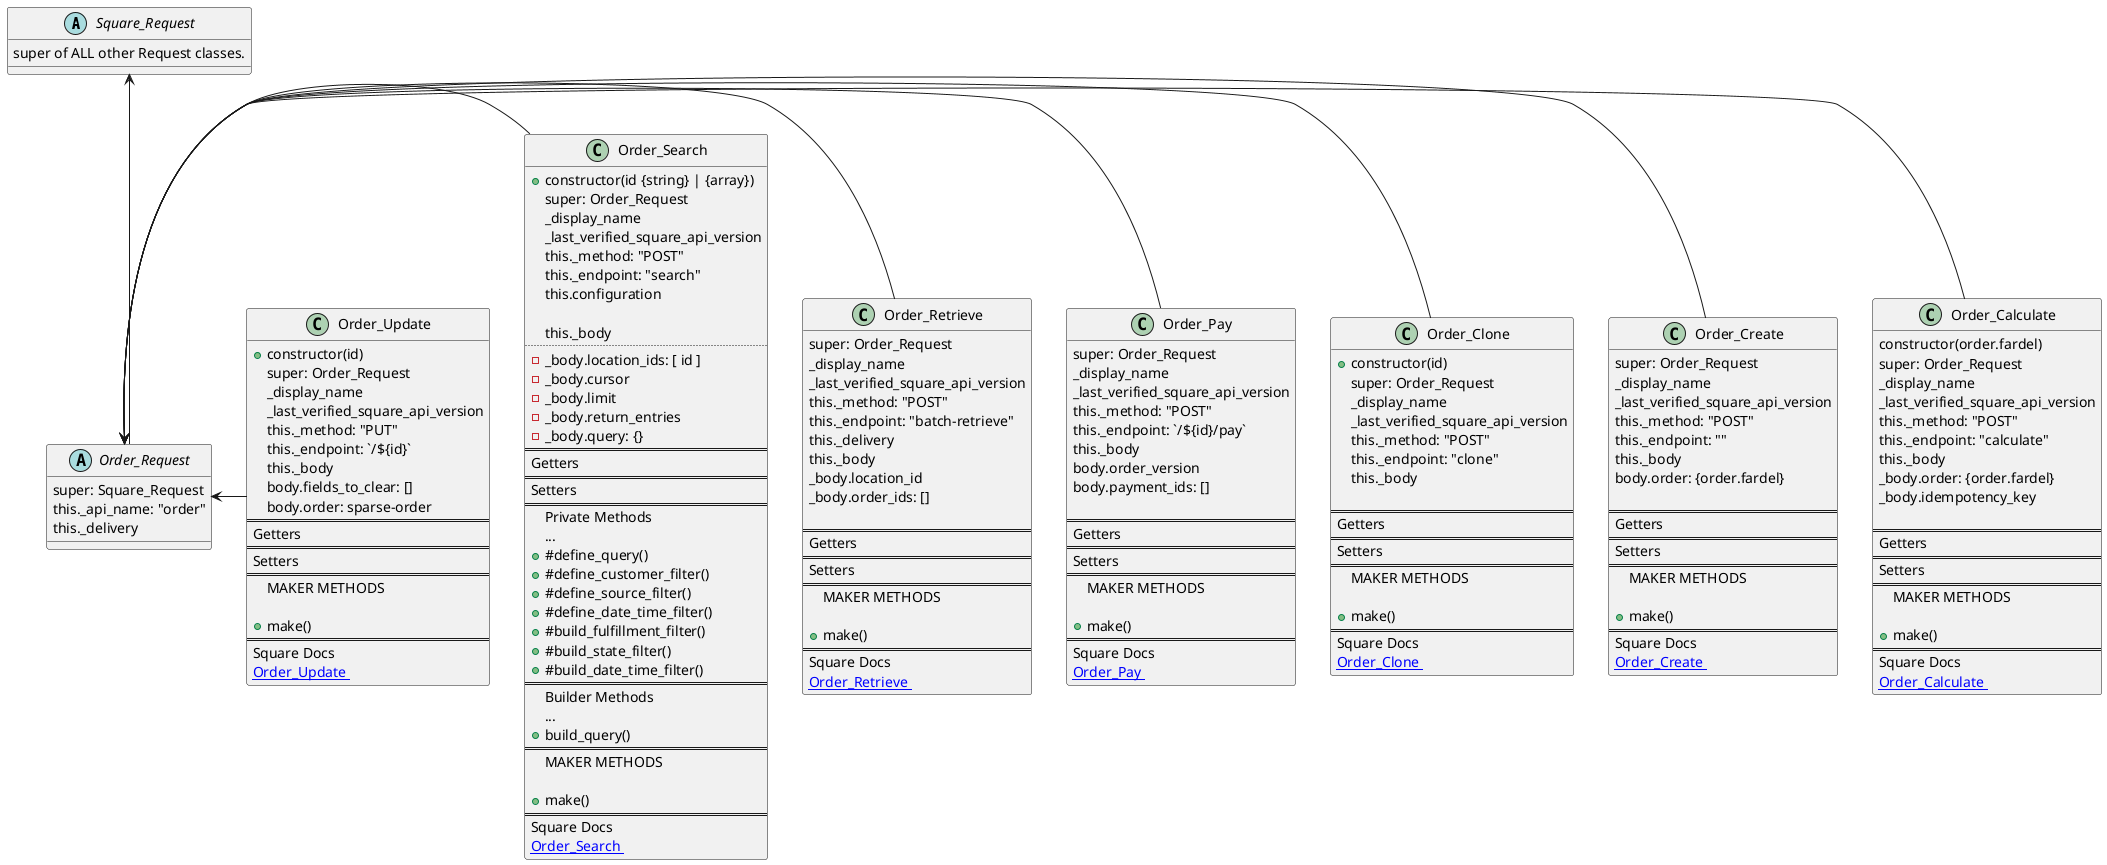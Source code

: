 @startuml
'https://plantuml.com/class-diagram


Square_Request <-- Order_Request
Order_Request <- Order_Calculate
Order_Request <- Order_Create
Order_Request <- Order_Clone
Order_Request <- Order_Pay
Order_Request <- Order_Retrieve
Order_Request <- Order_Search
Order_Request <- Order_Update


abstract class Square_Request{
super of ALL other Request classes.
}

abstract class Order_Request {
super: Square_Request
this._api_name: "order"
this._delivery
}


class Order_Calculate {
constructor(order.fardel)
super: Order_Request
_display_name
_last_verified_square_api_version
this._method: "POST"
this._endpoint: "calculate"
this._body
_body.order: {order.fardel}
_body.idempotency_key

==
Getters
==
Setters
==
MAKER METHODS

+make()
==
Square Docs
[[https://developer.squareup.com/reference/square/orders-api/calculate-order Order_Calculate ]]
}

class Order_Create  {
super: Order_Request
_display_name
_last_verified_square_api_version
this._method: "POST"
this._endpoint: ""
this._body
body.order: {order.fardel}

==
Getters
==
Setters
==
MAKER METHODS

+make()
==
Square Docs
[[https://developer.squareup.com/reference/square/orders-api/create-order Order_Create ]]
}
class Order_Clone  {
+constructor(id)
super: Order_Request
_display_name
_last_verified_square_api_version
this._method: "POST"
this._endpoint: "clone"
this._body

==
Getters
==
Setters
==
MAKER METHODS

+make()
==
Square Docs
[[https://developer.squareup.com/reference/square/orders-api/clone-order Order_Clone ]]
}
class Order_Pay  {
super: Order_Request
_display_name
_last_verified_square_api_version
this._method: "POST"
this._endpoint: `/${id}/pay`
this._body
body.order_version
body.payment_ids: []

==
Getters
==
Setters
==
MAKER METHODS

+make()
==
Square Docs
[[https://developer.squareup.com/reference/square/orders-api/pay-order Order_Pay ]]
}
class Order_Retrieve  {
super: Order_Request
_display_name
_last_verified_square_api_version
this._method: "POST"
this._endpoint: "batch-retrieve"
this._delivery
this._body
_body.location_id
_body.order_ids: []

==
Getters
==
Setters
==
MAKER METHODS

+make()
==
Square Docs
[[https://developer.squareup.com/reference/square/orders-api/retrieve-order Order_Retrieve ]]
}
class Order_Search  {
+constructor(id {string} | {array})
super: Order_Request
_display_name
_last_verified_square_api_version
this._method: "POST"
this._endpoint: "search"
this.configuration

this._body
..
-_body.location_ids: [ id ]
-_body.cursor
-_body.limit
-_body.return_entries
-_body.query: {}
==
Getters
==
Setters
==
Private Methods
...
+#define_query()
+#define_customer_filter()
+#define_source_filter()
+#define_date_time_filter()
+#build_fulfillment_filter()
+#build_state_filter()
+#build_date_time_filter()
==
Builder Methods
...
+build_query()
==
MAKER METHODS

+make()
==
Square Docs
[[https://developer.squareup.com/reference/square/orders-api/search-orders Order_Search ]]
}
class Order_Update {
+constructor(id)
super: Order_Request
_display_name
_last_verified_square_api_version
this._method: "PUT"
this._endpoint: `/${id}`
this._body
body.fields_to_clear: []
body.order: sparse-order
==
Getters
==
Setters
==
MAKER METHODS

+make()
==
Square Docs
[[https://developer.squareup.com/reference/square/orders-api/update-order Order_Update ]]
}


@enduml